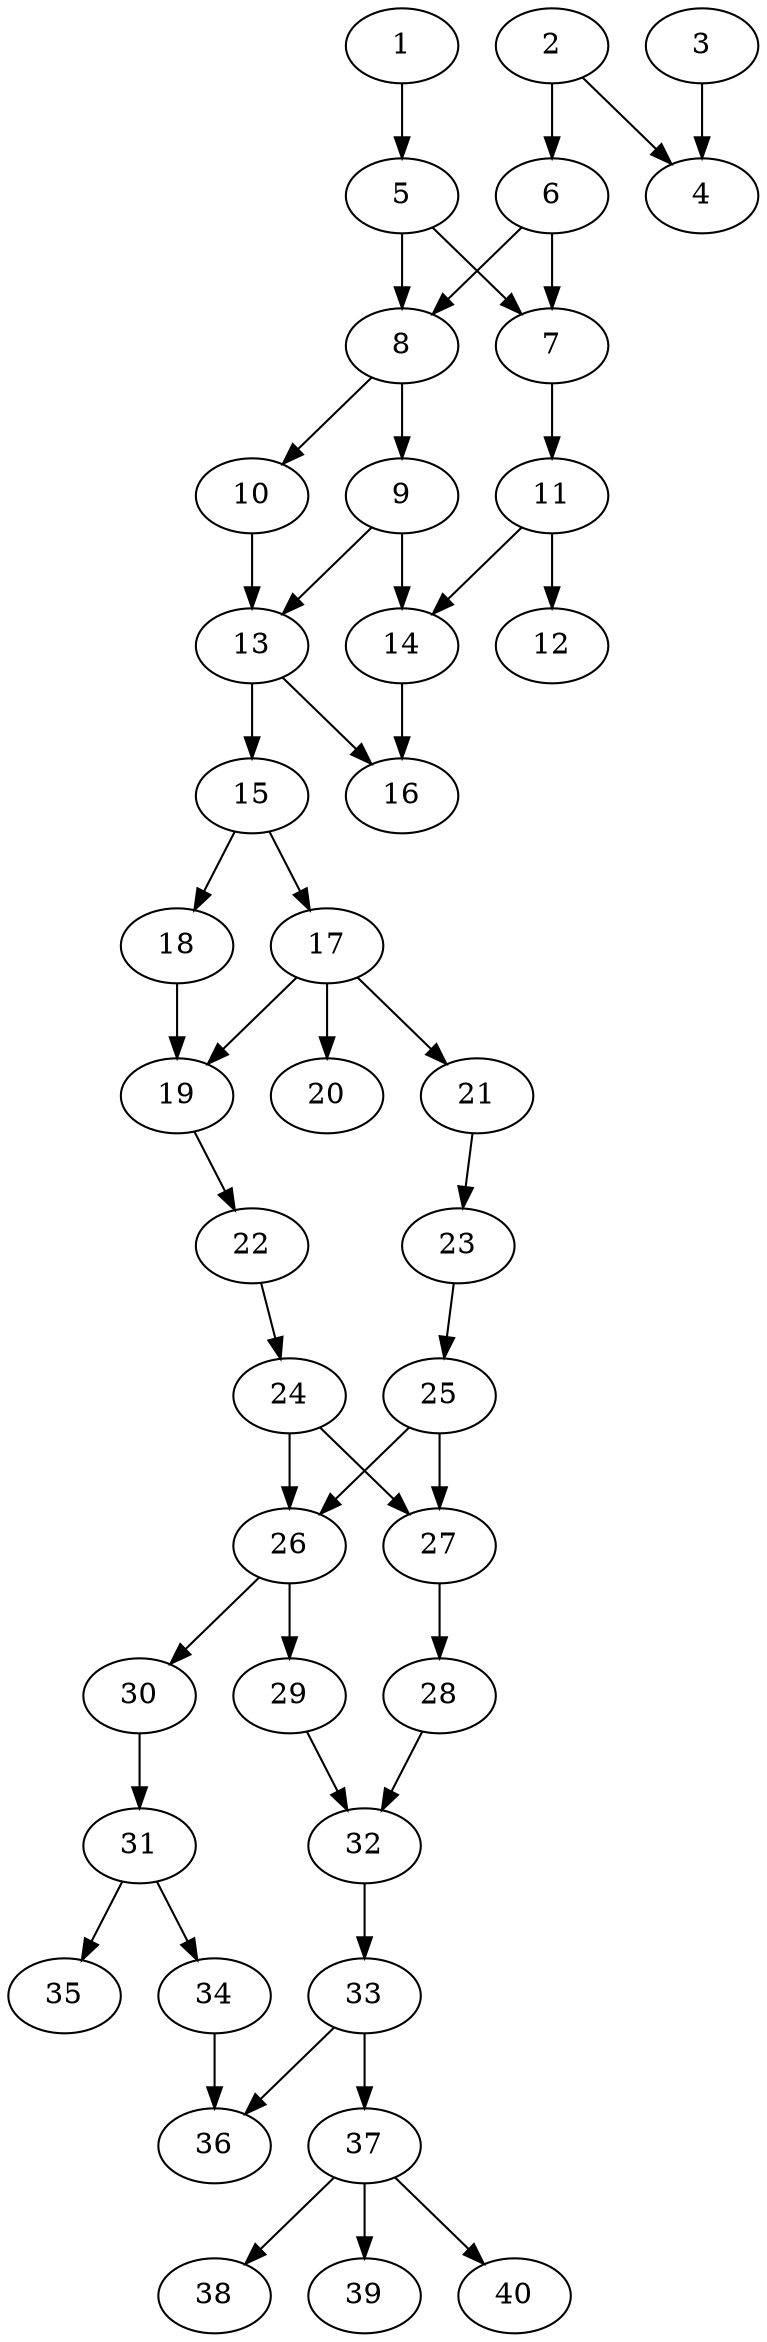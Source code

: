 // DAG automatically generated by daggen at Thu Oct  3 14:06:48 2019
// ./daggen --dot -n 40 --ccr 0.5 --fat 0.3 --regular 0.7 --density 0.6 --mindata 5242880 --maxdata 52428800 
digraph G {
  1 [size="79472640", alpha="0.01", expect_size="39736320"] 
  1 -> 5 [size ="39736320"]
  2 [size="75329536", alpha="0.08", expect_size="37664768"] 
  2 -> 4 [size ="37664768"]
  2 -> 6 [size ="37664768"]
  3 [size="90071040", alpha="0.02", expect_size="45035520"] 
  3 -> 4 [size ="45035520"]
  4 [size="31567872", alpha="0.06", expect_size="15783936"] 
  5 [size="102561792", alpha="0.05", expect_size="51280896"] 
  5 -> 7 [size ="51280896"]
  5 -> 8 [size ="51280896"]
  6 [size="67170304", alpha="0.06", expect_size="33585152"] 
  6 -> 7 [size ="33585152"]
  6 -> 8 [size ="33585152"]
  7 [size="47656960", alpha="0.08", expect_size="23828480"] 
  7 -> 11 [size ="23828480"]
  8 [size="51445760", alpha="0.10", expect_size="25722880"] 
  8 -> 9 [size ="25722880"]
  8 -> 10 [size ="25722880"]
  9 [size="58832896", alpha="0.03", expect_size="29416448"] 
  9 -> 13 [size ="29416448"]
  9 -> 14 [size ="29416448"]
  10 [size="89014272", alpha="0.05", expect_size="44507136"] 
  10 -> 13 [size ="44507136"]
  11 [size="48033792", alpha="0.07", expect_size="24016896"] 
  11 -> 12 [size ="24016896"]
  11 -> 14 [size ="24016896"]
  12 [size="54921216", alpha="0.16", expect_size="27460608"] 
  13 [size="92698624", alpha="0.05", expect_size="46349312"] 
  13 -> 15 [size ="46349312"]
  13 -> 16 [size ="46349312"]
  14 [size="103931904", alpha="0.08", expect_size="51965952"] 
  14 -> 16 [size ="51965952"]
  15 [size="38535168", alpha="0.09", expect_size="19267584"] 
  15 -> 17 [size ="19267584"]
  15 -> 18 [size ="19267584"]
  16 [size="64096256", alpha="0.03", expect_size="32048128"] 
  17 [size="92536832", alpha="0.07", expect_size="46268416"] 
  17 -> 19 [size ="46268416"]
  17 -> 20 [size ="46268416"]
  17 -> 21 [size ="46268416"]
  18 [size="34840576", alpha="0.03", expect_size="17420288"] 
  18 -> 19 [size ="17420288"]
  19 [size="83271680", alpha="0.03", expect_size="41635840"] 
  19 -> 22 [size ="41635840"]
  20 [size="98783232", alpha="0.17", expect_size="49391616"] 
  21 [size="29657088", alpha="0.07", expect_size="14828544"] 
  21 -> 23 [size ="14828544"]
  22 [size="60706816", alpha="0.10", expect_size="30353408"] 
  22 -> 24 [size ="30353408"]
  23 [size="43272192", alpha="0.10", expect_size="21636096"] 
  23 -> 25 [size ="21636096"]
  24 [size="66433024", alpha="0.14", expect_size="33216512"] 
  24 -> 26 [size ="33216512"]
  24 -> 27 [size ="33216512"]
  25 [size="10643456", alpha="0.18", expect_size="5321728"] 
  25 -> 26 [size ="5321728"]
  25 -> 27 [size ="5321728"]
  26 [size="52723712", alpha="0.14", expect_size="26361856"] 
  26 -> 29 [size ="26361856"]
  26 -> 30 [size ="26361856"]
  27 [size="67084288", alpha="0.18", expect_size="33542144"] 
  27 -> 28 [size ="33542144"]
  28 [size="102141952", alpha="0.11", expect_size="51070976"] 
  28 -> 32 [size ="51070976"]
  29 [size="21917696", alpha="0.14", expect_size="10958848"] 
  29 -> 32 [size ="10958848"]
  30 [size="34179072", alpha="0.13", expect_size="17089536"] 
  30 -> 31 [size ="17089536"]
  31 [size="21815296", alpha="0.01", expect_size="10907648"] 
  31 -> 34 [size ="10907648"]
  31 -> 35 [size ="10907648"]
  32 [size="53815296", alpha="0.17", expect_size="26907648"] 
  32 -> 33 [size ="26907648"]
  33 [size="100648960", alpha="0.12", expect_size="50324480"] 
  33 -> 36 [size ="50324480"]
  33 -> 37 [size ="50324480"]
  34 [size="53164032", alpha="0.06", expect_size="26582016"] 
  34 -> 36 [size ="26582016"]
  35 [size="26810368", alpha="0.06", expect_size="13405184"] 
  36 [size="19292160", alpha="0.17", expect_size="9646080"] 
  37 [size="87300096", alpha="0.06", expect_size="43650048"] 
  37 -> 38 [size ="43650048"]
  37 -> 39 [size ="43650048"]
  37 -> 40 [size ="43650048"]
  38 [size="79257600", alpha="0.20", expect_size="39628800"] 
  39 [size="36128768", alpha="0.09", expect_size="18064384"] 
  40 [size="100630528", alpha="0.17", expect_size="50315264"] 
}
